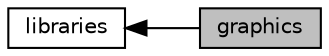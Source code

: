 digraph "graphics"
{
  edge [fontname="Helvetica",fontsize="10",labelfontname="Helvetica",labelfontsize="10"];
  node [fontname="Helvetica",fontsize="10",shape=box];
  rankdir=LR;
  Node1 [label="graphics",height=0.2,width=0.4,color="black", fillcolor="grey75", style="filled", fontcolor="black",tooltip=" "];
  Node2 [label="libraries",height=0.2,width=0.4,color="black", fillcolor="white", style="filled",URL="$group__libraries.html",tooltip=" "];
  Node2->Node1 [shape=plaintext, dir="back", style="solid"];
}
